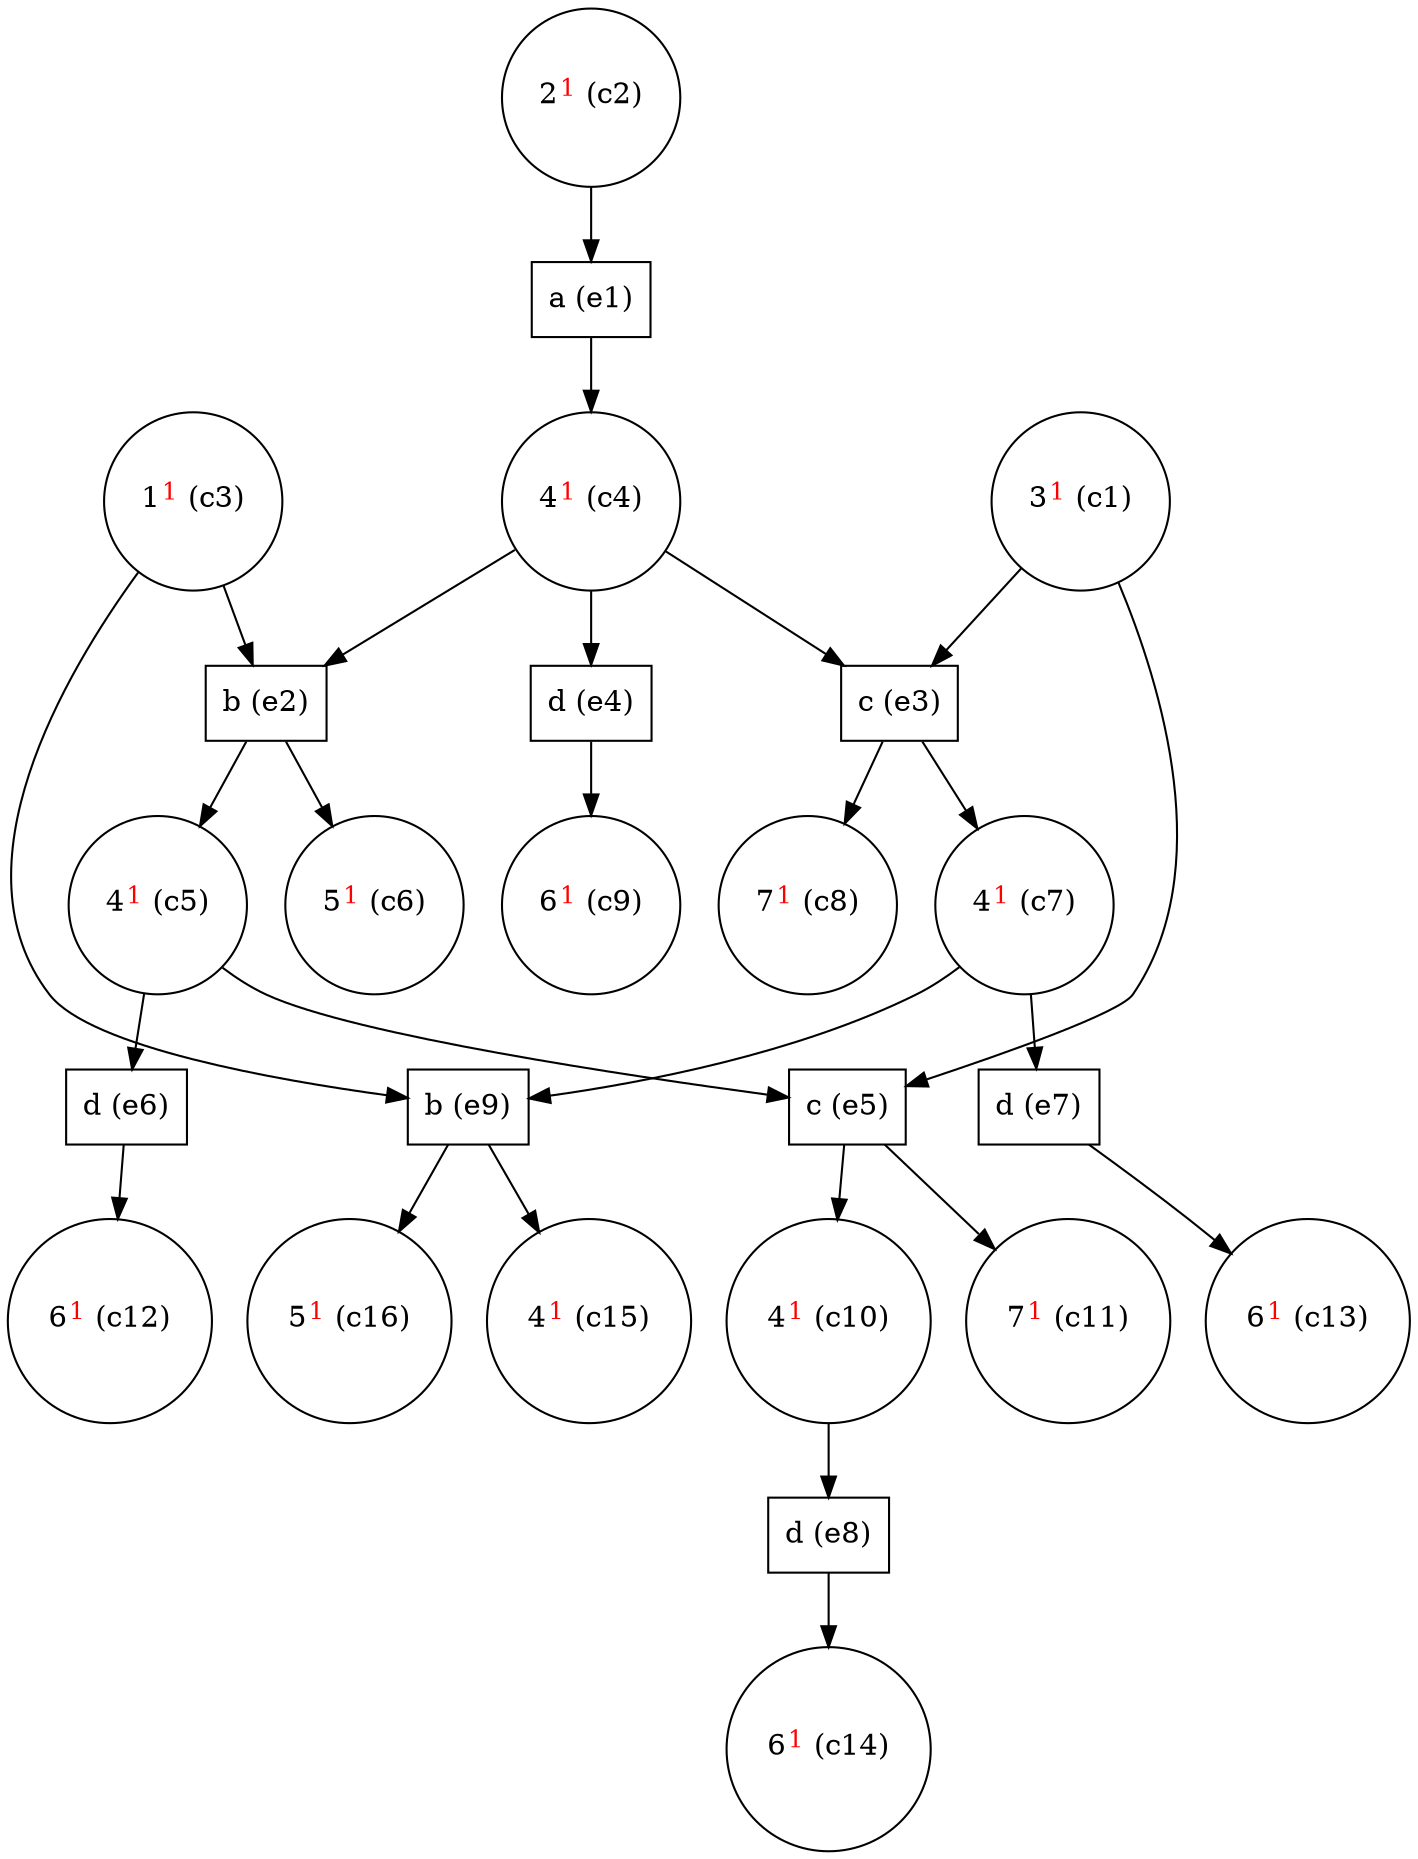 digraph test {
  c1 -> e5;
  c1 -> e3;
  c2 -> e1;
  c3 -> e9;
  c3 -> e2;
  e1 -> c4;
  c4 -> e4;
  c4 -> e3;
  c4 -> e2;
  e2 -> c5;
  c5 -> e6;
  c5 -> e5;
  e2 -> c6;
  e3 -> c7;
  c7 -> e7;
  c7 -> e9;
  e3 -> c8;
  e4 -> c9;
  e5 -> c10;
  c10 -> e8;
  e5 -> c11;
  e6 -> c12;
  e7 -> c13;
  e8 -> c14;
  e9 -> c15;
  e9 -> c16;
  c1 [label= <3<FONT COLOR="red"><SUP>1</SUP></FONT>&nbsp;(c1)> shape=circle];
  c2 [label= <2<FONT COLOR="red"><SUP>1</SUP></FONT>&nbsp;(c2)> shape=circle];
  c3 [label= <1<FONT COLOR="red"><SUP>1</SUP></FONT>&nbsp;(c3)> shape=circle];
  c4 [label= <4<FONT COLOR="red"><SUP>1</SUP></FONT>&nbsp;(c4)> shape=circle];
  c5 [label= <4<FONT COLOR="red"><SUP>1</SUP></FONT>&nbsp;(c5)> shape=circle];
  c6 [label= <5<FONT COLOR="red"><SUP>1</SUP></FONT>&nbsp;(c6)> shape=circle];
  c7 [label= <4<FONT COLOR="red"><SUP>1</SUP></FONT>&nbsp;(c7)> shape=circle];
  c8 [label= <7<FONT COLOR="red"><SUP>1</SUP></FONT>&nbsp;(c8)> shape=circle];
  c9 [label= <6<FONT COLOR="red"><SUP>1</SUP></FONT>&nbsp;(c9)> shape=circle];
  c10 [label= <4<FONT COLOR="red"><SUP>1</SUP></FONT>&nbsp;(c10)> shape=circle];
  c11 [label= <7<FONT COLOR="red"><SUP>1</SUP></FONT>&nbsp;(c11)> shape=circle];
  c12 [label= <6<FONT COLOR="red"><SUP>1</SUP></FONT>&nbsp;(c12)> shape=circle];
  c13 [label= <6<FONT COLOR="red"><SUP>1</SUP></FONT>&nbsp;(c13)> shape=circle];
  c14 [label= <6<FONT COLOR="red"><SUP>1</SUP></FONT>&nbsp;(c14)> shape=circle];
  c15 [label= <4<FONT COLOR="red"><SUP>1</SUP></FONT>&nbsp;(c15)> shape=circle];
  c16 [label= <5<FONT COLOR="red"><SUP>1</SUP></FONT>&nbsp;(c16)> shape=circle];
  e1 [label="a (e1)" shape=box];
  e2 [label="b (e2)" shape=box];
  e3 [label="c (e3)" shape=box];
  e4 [label="d (e4)" shape=box];
  e5 [label="c (e5)" shape=box];
  e6 [label="d (e6)" shape=box];
  e7 [label="d (e7)" shape=box];
  e8 [label="d (e8)" shape=box];
  e9 [label="b (e9)" shape=box];
}
